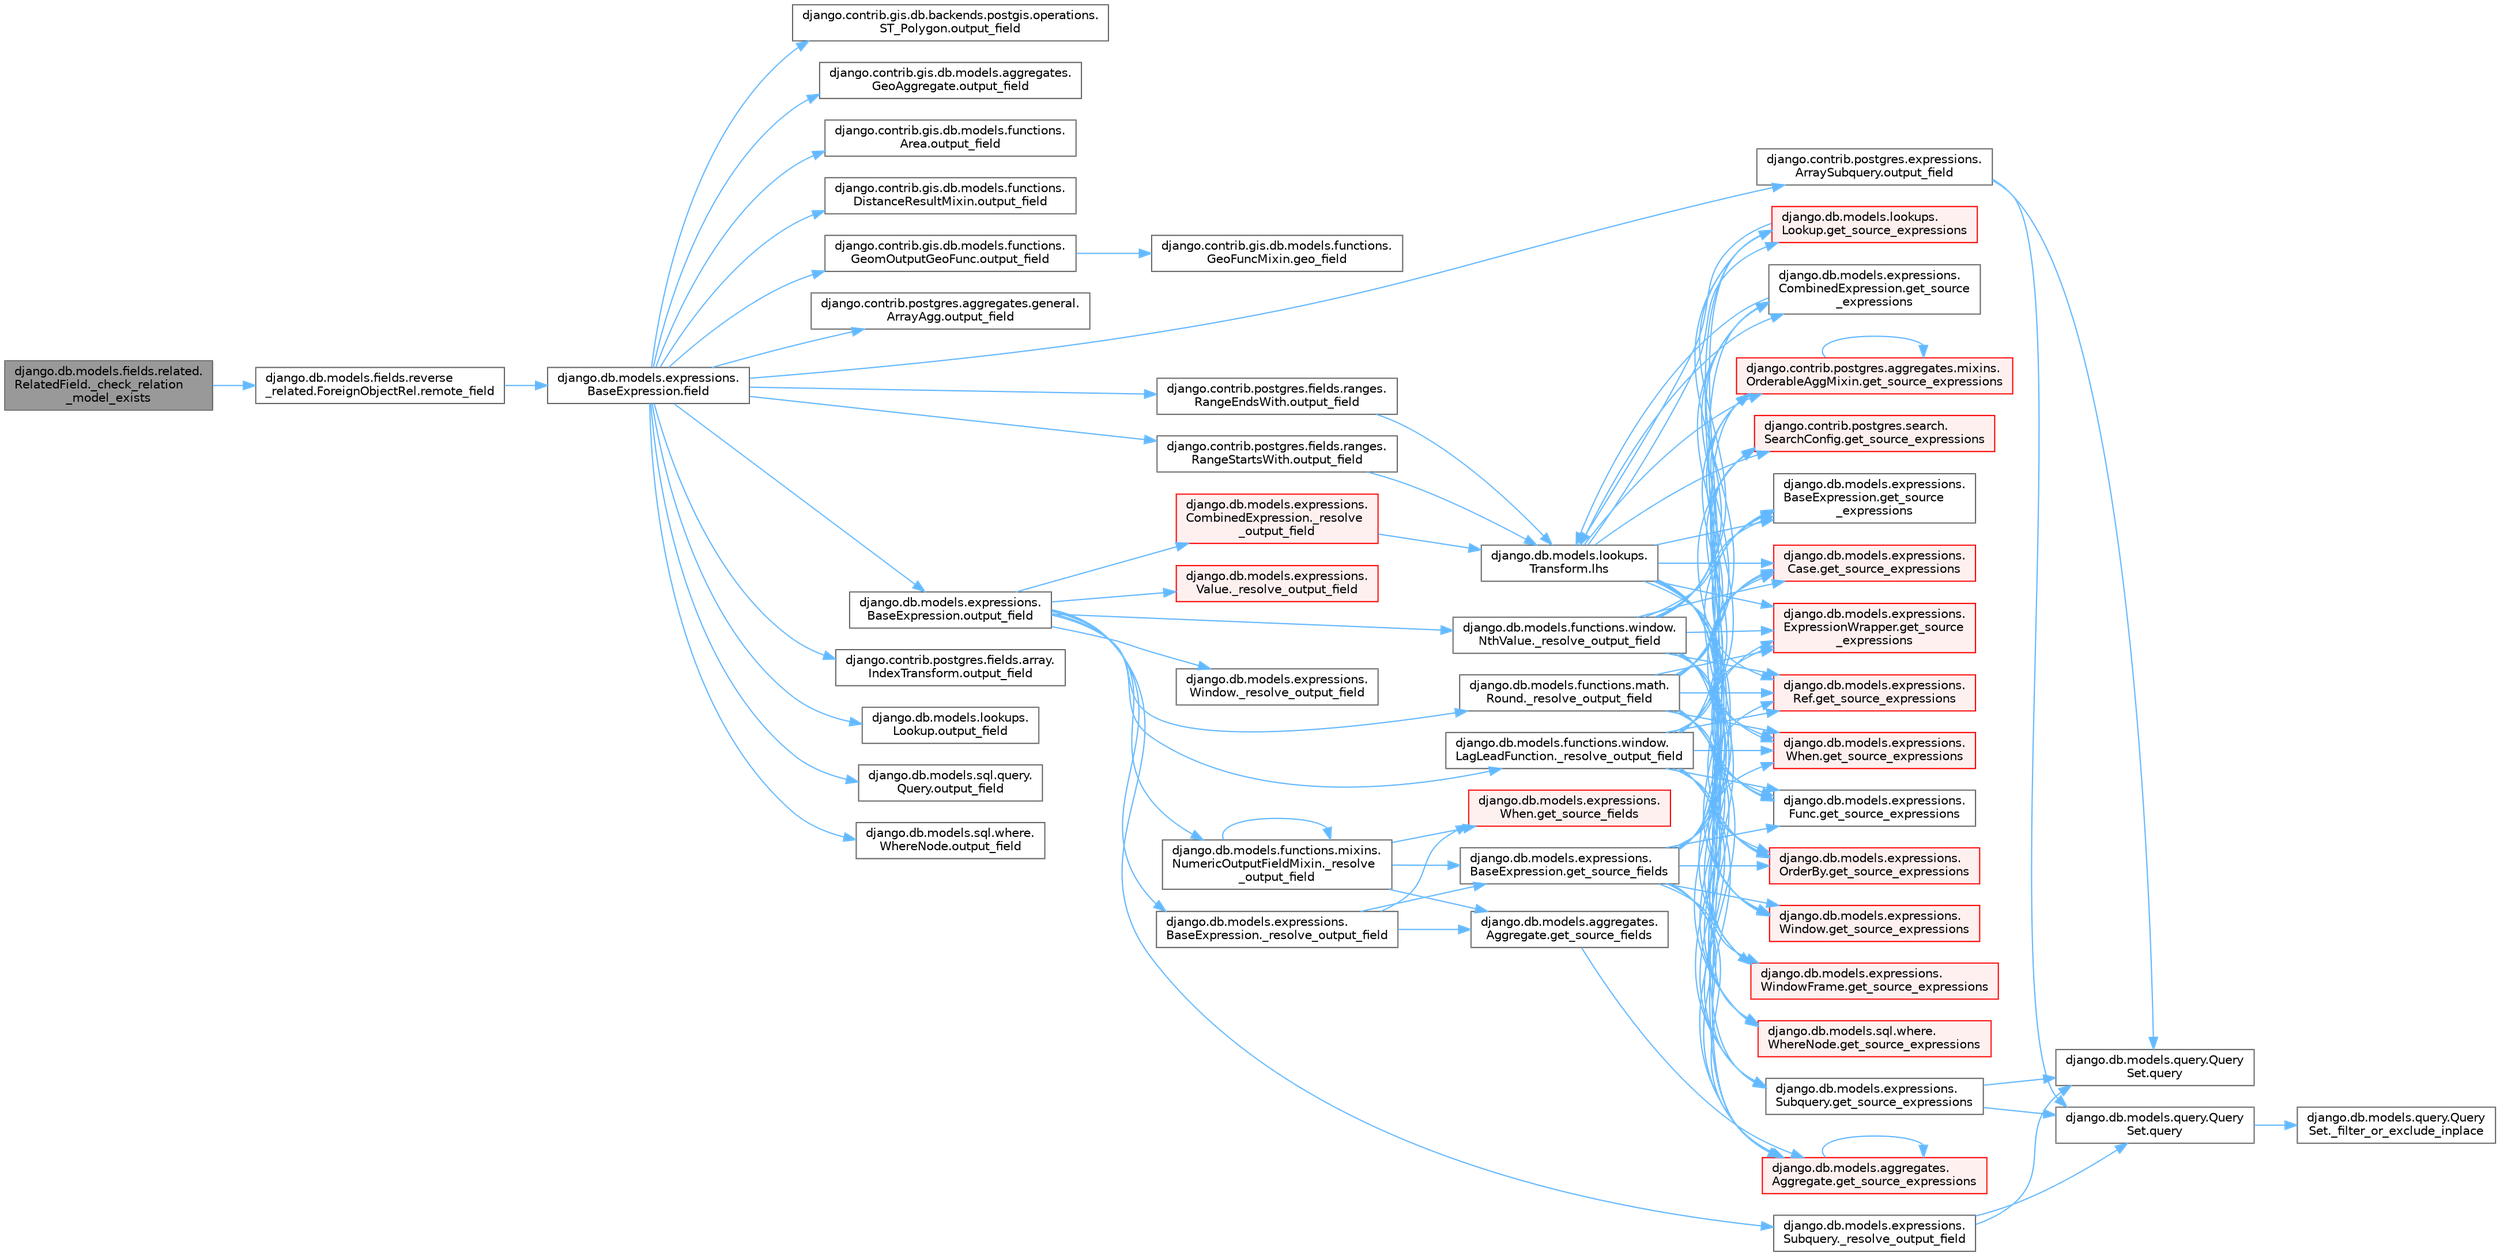 digraph "django.db.models.fields.related.RelatedField._check_relation_model_exists"
{
 // LATEX_PDF_SIZE
  bgcolor="transparent";
  edge [fontname=Helvetica,fontsize=10,labelfontname=Helvetica,labelfontsize=10];
  node [fontname=Helvetica,fontsize=10,shape=box,height=0.2,width=0.4];
  rankdir="LR";
  Node1 [id="Node000001",label="django.db.models.fields.related.\lRelatedField._check_relation\l_model_exists",height=0.2,width=0.4,color="gray40", fillcolor="grey60", style="filled", fontcolor="black",tooltip=" "];
  Node1 -> Node2 [id="edge1_Node000001_Node000002",color="steelblue1",style="solid",tooltip=" "];
  Node2 [id="Node000002",label="django.db.models.fields.reverse\l_related.ForeignObjectRel.remote_field",height=0.2,width=0.4,color="grey40", fillcolor="white", style="filled",URL="$classdjango_1_1db_1_1models_1_1fields_1_1reverse__related_1_1_foreign_object_rel.html#aa8a0852218a886d7e53aa643d36cb8b2",tooltip=" "];
  Node2 -> Node3 [id="edge2_Node000002_Node000003",color="steelblue1",style="solid",tooltip=" "];
  Node3 [id="Node000003",label="django.db.models.expressions.\lBaseExpression.field",height=0.2,width=0.4,color="grey40", fillcolor="white", style="filled",URL="$classdjango_1_1db_1_1models_1_1expressions_1_1_base_expression.html#a70aeb35391ada82c2e9f02b1c3ac150c",tooltip=" "];
  Node3 -> Node4 [id="edge3_Node000003_Node000004",color="steelblue1",style="solid",tooltip=" "];
  Node4 [id="Node000004",label="django.contrib.gis.db.backends.postgis.operations.\lST_Polygon.output_field",height=0.2,width=0.4,color="grey40", fillcolor="white", style="filled",URL="$classdjango_1_1contrib_1_1gis_1_1db_1_1backends_1_1postgis_1_1operations_1_1_s_t___polygon.html#a4427b1b0cb4e6df4fde6c045c562118a",tooltip=" "];
  Node3 -> Node5 [id="edge4_Node000003_Node000005",color="steelblue1",style="solid",tooltip=" "];
  Node5 [id="Node000005",label="django.contrib.gis.db.models.aggregates.\lGeoAggregate.output_field",height=0.2,width=0.4,color="grey40", fillcolor="white", style="filled",URL="$classdjango_1_1contrib_1_1gis_1_1db_1_1models_1_1aggregates_1_1_geo_aggregate.html#a1f680d71d32335c5854387fa09555108",tooltip=" "];
  Node3 -> Node6 [id="edge5_Node000003_Node000006",color="steelblue1",style="solid",tooltip=" "];
  Node6 [id="Node000006",label="django.contrib.gis.db.models.functions.\lArea.output_field",height=0.2,width=0.4,color="grey40", fillcolor="white", style="filled",URL="$classdjango_1_1contrib_1_1gis_1_1db_1_1models_1_1functions_1_1_area.html#a017724b08cd640b0e7e834e003cc103d",tooltip=" "];
  Node3 -> Node7 [id="edge6_Node000003_Node000007",color="steelblue1",style="solid",tooltip=" "];
  Node7 [id="Node000007",label="django.contrib.gis.db.models.functions.\lDistanceResultMixin.output_field",height=0.2,width=0.4,color="grey40", fillcolor="white", style="filled",URL="$classdjango_1_1contrib_1_1gis_1_1db_1_1models_1_1functions_1_1_distance_result_mixin.html#af219b5c12f89e181ada240244818e239",tooltip=" "];
  Node3 -> Node8 [id="edge7_Node000003_Node000008",color="steelblue1",style="solid",tooltip=" "];
  Node8 [id="Node000008",label="django.contrib.gis.db.models.functions.\lGeomOutputGeoFunc.output_field",height=0.2,width=0.4,color="grey40", fillcolor="white", style="filled",URL="$classdjango_1_1contrib_1_1gis_1_1db_1_1models_1_1functions_1_1_geom_output_geo_func.html#a55415993f9af0a2cbde3681557342482",tooltip=" "];
  Node8 -> Node9 [id="edge8_Node000008_Node000009",color="steelblue1",style="solid",tooltip=" "];
  Node9 [id="Node000009",label="django.contrib.gis.db.models.functions.\lGeoFuncMixin.geo_field",height=0.2,width=0.4,color="grey40", fillcolor="white", style="filled",URL="$classdjango_1_1contrib_1_1gis_1_1db_1_1models_1_1functions_1_1_geo_func_mixin.html#aae4bfeb201602d13218e58d1778b4c1b",tooltip=" "];
  Node3 -> Node10 [id="edge9_Node000003_Node000010",color="steelblue1",style="solid",tooltip=" "];
  Node10 [id="Node000010",label="django.contrib.postgres.aggregates.general.\lArrayAgg.output_field",height=0.2,width=0.4,color="grey40", fillcolor="white", style="filled",URL="$classdjango_1_1contrib_1_1postgres_1_1aggregates_1_1general_1_1_array_agg.html#a845ed6cbbb6d6fe470d9478934ade450",tooltip=" "];
  Node3 -> Node11 [id="edge10_Node000003_Node000011",color="steelblue1",style="solid",tooltip=" "];
  Node11 [id="Node000011",label="django.contrib.postgres.expressions.\lArraySubquery.output_field",height=0.2,width=0.4,color="grey40", fillcolor="white", style="filled",URL="$classdjango_1_1contrib_1_1postgres_1_1expressions_1_1_array_subquery.html#adfc4d450008ff7b23517e73cbd1ad172",tooltip=" "];
  Node11 -> Node12 [id="edge11_Node000011_Node000012",color="steelblue1",style="solid",tooltip=" "];
  Node12 [id="Node000012",label="django.db.models.query.Query\lSet.query",height=0.2,width=0.4,color="grey40", fillcolor="white", style="filled",URL="$classdjango_1_1db_1_1models_1_1query_1_1_query_set.html#a8028ed81b109acb162489dbd16604c83",tooltip=" "];
  Node12 -> Node13 [id="edge12_Node000012_Node000013",color="steelblue1",style="solid",tooltip=" "];
  Node13 [id="Node000013",label="django.db.models.query.Query\lSet._filter_or_exclude_inplace",height=0.2,width=0.4,color="grey40", fillcolor="white", style="filled",URL="$classdjango_1_1db_1_1models_1_1query_1_1_query_set.html#aabeb9102e4ff687eea5dc3a6d54a8a29",tooltip=" "];
  Node11 -> Node14 [id="edge13_Node000011_Node000014",color="steelblue1",style="solid",tooltip=" "];
  Node14 [id="Node000014",label="django.db.models.query.Query\lSet.query",height=0.2,width=0.4,color="grey40", fillcolor="white", style="filled",URL="$classdjango_1_1db_1_1models_1_1query_1_1_query_set.html#a0b0307a9b3f65303afb2c5783372d2c2",tooltip=" "];
  Node3 -> Node15 [id="edge14_Node000003_Node000015",color="steelblue1",style="solid",tooltip=" "];
  Node15 [id="Node000015",label="django.contrib.postgres.fields.array.\lIndexTransform.output_field",height=0.2,width=0.4,color="grey40", fillcolor="white", style="filled",URL="$classdjango_1_1contrib_1_1postgres_1_1fields_1_1array_1_1_index_transform.html#ae3ca901f64e761da8d9dff087275f9ef",tooltip=" "];
  Node3 -> Node16 [id="edge15_Node000003_Node000016",color="steelblue1",style="solid",tooltip=" "];
  Node16 [id="Node000016",label="django.contrib.postgres.fields.ranges.\lRangeEndsWith.output_field",height=0.2,width=0.4,color="grey40", fillcolor="white", style="filled",URL="$classdjango_1_1contrib_1_1postgres_1_1fields_1_1ranges_1_1_range_ends_with.html#ab81e75d2435974b6171ddb1cbce4ebd9",tooltip=" "];
  Node16 -> Node17 [id="edge16_Node000016_Node000017",color="steelblue1",style="solid",tooltip=" "];
  Node17 [id="Node000017",label="django.db.models.lookups.\lTransform.lhs",height=0.2,width=0.4,color="grey40", fillcolor="white", style="filled",URL="$classdjango_1_1db_1_1models_1_1lookups_1_1_transform.html#ac0ce01e192abd1a739a4c77fcc8a1bf9",tooltip=" "];
  Node17 -> Node18 [id="edge17_Node000017_Node000018",color="steelblue1",style="solid",tooltip=" "];
  Node18 [id="Node000018",label="django.contrib.postgres.aggregates.mixins.\lOrderableAggMixin.get_source_expressions",height=0.2,width=0.4,color="red", fillcolor="#FFF0F0", style="filled",URL="$classdjango_1_1contrib_1_1postgres_1_1aggregates_1_1mixins_1_1_orderable_agg_mixin.html#abed9d6bb5142aafc8b77ac03f9d7a989",tooltip=" "];
  Node18 -> Node18 [id="edge18_Node000018_Node000018",color="steelblue1",style="solid",tooltip=" "];
  Node17 -> Node32 [id="edge19_Node000017_Node000032",color="steelblue1",style="solid",tooltip=" "];
  Node32 [id="Node000032",label="django.contrib.postgres.search.\lSearchConfig.get_source_expressions",height=0.2,width=0.4,color="red", fillcolor="#FFF0F0", style="filled",URL="$classdjango_1_1contrib_1_1postgres_1_1search_1_1_search_config.html#a2c17d4dfedc6381528df8a0a1b3751bf",tooltip=" "];
  Node17 -> Node35 [id="edge20_Node000017_Node000035",color="steelblue1",style="solid",tooltip=" "];
  Node35 [id="Node000035",label="django.db.models.aggregates.\lAggregate.get_source_expressions",height=0.2,width=0.4,color="red", fillcolor="#FFF0F0", style="filled",URL="$classdjango_1_1db_1_1models_1_1aggregates_1_1_aggregate.html#a4a47839518c013f780a931e4bcf2d4f1",tooltip=" "];
  Node35 -> Node35 [id="edge21_Node000035_Node000035",color="steelblue1",style="solid",tooltip=" "];
  Node17 -> Node1415 [id="edge22_Node000017_Node001415",color="steelblue1",style="solid",tooltip=" "];
  Node1415 [id="Node001415",label="django.db.models.expressions.\lBaseExpression.get_source\l_expressions",height=0.2,width=0.4,color="grey40", fillcolor="white", style="filled",URL="$classdjango_1_1db_1_1models_1_1expressions_1_1_base_expression.html#a1a052b2bf91363cc1367dbffb2b47708",tooltip=" "];
  Node17 -> Node1416 [id="edge23_Node000017_Node001416",color="steelblue1",style="solid",tooltip=" "];
  Node1416 [id="Node001416",label="django.db.models.expressions.\lCase.get_source_expressions",height=0.2,width=0.4,color="red", fillcolor="#FFF0F0", style="filled",URL="$classdjango_1_1db_1_1models_1_1expressions_1_1_case.html#a342de2ff64d7b1a41e1a86d89dee51b4",tooltip=" "];
  Node17 -> Node1423 [id="edge24_Node000017_Node001423",color="steelblue1",style="solid",tooltip=" "];
  Node1423 [id="Node001423",label="django.db.models.expressions.\lCombinedExpression.get_source\l_expressions",height=0.2,width=0.4,color="grey40", fillcolor="white", style="filled",URL="$classdjango_1_1db_1_1models_1_1expressions_1_1_combined_expression.html#a310a894787d41c927558cb35b23d3a90",tooltip=" "];
  Node1423 -> Node17 [id="edge25_Node001423_Node000017",color="steelblue1",style="solid",tooltip=" "];
  Node17 -> Node1424 [id="edge26_Node000017_Node001424",color="steelblue1",style="solid",tooltip=" "];
  Node1424 [id="Node001424",label="django.db.models.expressions.\lExpressionWrapper.get_source\l_expressions",height=0.2,width=0.4,color="red", fillcolor="#FFF0F0", style="filled",URL="$classdjango_1_1db_1_1models_1_1expressions_1_1_expression_wrapper.html#abdd54fb24f108830588d86a69e619e8f",tooltip=" "];
  Node17 -> Node1428 [id="edge27_Node000017_Node001428",color="steelblue1",style="solid",tooltip=" "];
  Node1428 [id="Node001428",label="django.db.models.expressions.\lFunc.get_source_expressions",height=0.2,width=0.4,color="grey40", fillcolor="white", style="filled",URL="$classdjango_1_1db_1_1models_1_1expressions_1_1_func.html#a2edd81324f310981c50c4d7d6b02fc36",tooltip=" "];
  Node17 -> Node1429 [id="edge28_Node000017_Node001429",color="steelblue1",style="solid",tooltip=" "];
  Node1429 [id="Node001429",label="django.db.models.expressions.\lOrderBy.get_source_expressions",height=0.2,width=0.4,color="red", fillcolor="#FFF0F0", style="filled",URL="$classdjango_1_1db_1_1models_1_1expressions_1_1_order_by.html#aa0b698a72cab3662300d9849e2e0b2df",tooltip=" "];
  Node17 -> Node1430 [id="edge29_Node000017_Node001430",color="steelblue1",style="solid",tooltip=" "];
  Node1430 [id="Node001430",label="django.db.models.expressions.\lRef.get_source_expressions",height=0.2,width=0.4,color="red", fillcolor="#FFF0F0", style="filled",URL="$classdjango_1_1db_1_1models_1_1expressions_1_1_ref.html#a34966901a7ce794db70ff599b65fe2ce",tooltip=" "];
  Node17 -> Node1431 [id="edge30_Node000017_Node001431",color="steelblue1",style="solid",tooltip=" "];
  Node1431 [id="Node001431",label="django.db.models.expressions.\lSubquery.get_source_expressions",height=0.2,width=0.4,color="grey40", fillcolor="white", style="filled",URL="$classdjango_1_1db_1_1models_1_1expressions_1_1_subquery.html#a39b90b2b3d0ee3caf0b75571062f214e",tooltip=" "];
  Node1431 -> Node12 [id="edge31_Node001431_Node000012",color="steelblue1",style="solid",tooltip=" "];
  Node1431 -> Node14 [id="edge32_Node001431_Node000014",color="steelblue1",style="solid",tooltip=" "];
  Node17 -> Node1432 [id="edge33_Node000017_Node001432",color="steelblue1",style="solid",tooltip=" "];
  Node1432 [id="Node001432",label="django.db.models.expressions.\lWhen.get_source_expressions",height=0.2,width=0.4,color="red", fillcolor="#FFF0F0", style="filled",URL="$classdjango_1_1db_1_1models_1_1expressions_1_1_when.html#aed38e210fabf48478aed2ff00ccbdfbe",tooltip=" "];
  Node17 -> Node1433 [id="edge34_Node000017_Node001433",color="steelblue1",style="solid",tooltip=" "];
  Node1433 [id="Node001433",label="django.db.models.expressions.\lWindow.get_source_expressions",height=0.2,width=0.4,color="red", fillcolor="#FFF0F0", style="filled",URL="$classdjango_1_1db_1_1models_1_1expressions_1_1_window.html#a52d79e8fa282239e67f8d9cdc5112388",tooltip=" "];
  Node17 -> Node1434 [id="edge35_Node000017_Node001434",color="steelblue1",style="solid",tooltip=" "];
  Node1434 [id="Node001434",label="django.db.models.expressions.\lWindowFrame.get_source_expressions",height=0.2,width=0.4,color="red", fillcolor="#FFF0F0", style="filled",URL="$classdjango_1_1db_1_1models_1_1expressions_1_1_window_frame.html#a4b54c4c9b4c4a68308953d25703a2544",tooltip=" "];
  Node17 -> Node3430 [id="edge36_Node000017_Node003430",color="steelblue1",style="solid",tooltip=" "];
  Node3430 [id="Node003430",label="django.db.models.lookups.\lLookup.get_source_expressions",height=0.2,width=0.4,color="red", fillcolor="#FFF0F0", style="filled",URL="$classdjango_1_1db_1_1models_1_1lookups_1_1_lookup.html#ab733397a7e7276a69a7092430799a22a",tooltip=" "];
  Node3430 -> Node17 [id="edge37_Node003430_Node000017",color="steelblue1",style="solid",tooltip=" "];
  Node17 -> Node3432 [id="edge38_Node000017_Node003432",color="steelblue1",style="solid",tooltip=" "];
  Node3432 [id="Node003432",label="django.db.models.sql.where.\lWhereNode.get_source_expressions",height=0.2,width=0.4,color="red", fillcolor="#FFF0F0", style="filled",URL="$classdjango_1_1db_1_1models_1_1sql_1_1where_1_1_where_node.html#ae3155308ff1faf4914e3e7f0134f49d7",tooltip=" "];
  Node3 -> Node1410 [id="edge39_Node000003_Node001410",color="steelblue1",style="solid",tooltip=" "];
  Node1410 [id="Node001410",label="django.contrib.postgres.fields.ranges.\lRangeStartsWith.output_field",height=0.2,width=0.4,color="grey40", fillcolor="white", style="filled",URL="$classdjango_1_1contrib_1_1postgres_1_1fields_1_1ranges_1_1_range_starts_with.html#a4e864cbda43e695a0ae6b2c3b4ced157",tooltip=" "];
  Node1410 -> Node17 [id="edge40_Node001410_Node000017",color="steelblue1",style="solid",tooltip=" "];
  Node3 -> Node1411 [id="edge41_Node000003_Node001411",color="steelblue1",style="solid",tooltip=" "];
  Node1411 [id="Node001411",label="django.db.models.expressions.\lBaseExpression.output_field",height=0.2,width=0.4,color="grey40", fillcolor="white", style="filled",URL="$classdjango_1_1db_1_1models_1_1expressions_1_1_base_expression.html#a7f0982cb1de5cdeaa7f043c3ae611a6d",tooltip=" "];
  Node1411 -> Node1412 [id="edge42_Node001411_Node001412",color="steelblue1",style="solid",tooltip=" "];
  Node1412 [id="Node001412",label="django.db.models.expressions.\lBaseExpression._resolve_output_field",height=0.2,width=0.4,color="grey40", fillcolor="white", style="filled",URL="$classdjango_1_1db_1_1models_1_1expressions_1_1_base_expression.html#a4d77b67d8a2c12f240cfa67a218742d9",tooltip=" "];
  Node1412 -> Node1413 [id="edge43_Node001412_Node001413",color="steelblue1",style="solid",tooltip=" "];
  Node1413 [id="Node001413",label="django.db.models.aggregates.\lAggregate.get_source_fields",height=0.2,width=0.4,color="grey40", fillcolor="white", style="filled",URL="$classdjango_1_1db_1_1models_1_1aggregates_1_1_aggregate.html#af73c40e545aeb53760d4f8ab45795ce7",tooltip=" "];
  Node1413 -> Node35 [id="edge44_Node001413_Node000035",color="steelblue1",style="solid",tooltip=" "];
  Node1412 -> Node1414 [id="edge45_Node001412_Node001414",color="steelblue1",style="solid",tooltip=" "];
  Node1414 [id="Node001414",label="django.db.models.expressions.\lBaseExpression.get_source_fields",height=0.2,width=0.4,color="grey40", fillcolor="white", style="filled",URL="$classdjango_1_1db_1_1models_1_1expressions_1_1_base_expression.html#a12ff1384ded4ceeeb39de09b54a827aa",tooltip=" "];
  Node1414 -> Node18 [id="edge46_Node001414_Node000018",color="steelblue1",style="solid",tooltip=" "];
  Node1414 -> Node32 [id="edge47_Node001414_Node000032",color="steelblue1",style="solid",tooltip=" "];
  Node1414 -> Node35 [id="edge48_Node001414_Node000035",color="steelblue1",style="solid",tooltip=" "];
  Node1414 -> Node1415 [id="edge49_Node001414_Node001415",color="steelblue1",style="solid",tooltip=" "];
  Node1414 -> Node1416 [id="edge50_Node001414_Node001416",color="steelblue1",style="solid",tooltip=" "];
  Node1414 -> Node1423 [id="edge51_Node001414_Node001423",color="steelblue1",style="solid",tooltip=" "];
  Node1414 -> Node1424 [id="edge52_Node001414_Node001424",color="steelblue1",style="solid",tooltip=" "];
  Node1414 -> Node1428 [id="edge53_Node001414_Node001428",color="steelblue1",style="solid",tooltip=" "];
  Node1414 -> Node1429 [id="edge54_Node001414_Node001429",color="steelblue1",style="solid",tooltip=" "];
  Node1414 -> Node1430 [id="edge55_Node001414_Node001430",color="steelblue1",style="solid",tooltip=" "];
  Node1414 -> Node1431 [id="edge56_Node001414_Node001431",color="steelblue1",style="solid",tooltip=" "];
  Node1414 -> Node1432 [id="edge57_Node001414_Node001432",color="steelblue1",style="solid",tooltip=" "];
  Node1414 -> Node1433 [id="edge58_Node001414_Node001433",color="steelblue1",style="solid",tooltip=" "];
  Node1414 -> Node1434 [id="edge59_Node001414_Node001434",color="steelblue1",style="solid",tooltip=" "];
  Node1414 -> Node3430 [id="edge60_Node001414_Node003430",color="steelblue1",style="solid",tooltip=" "];
  Node1414 -> Node3432 [id="edge61_Node001414_Node003432",color="steelblue1",style="solid",tooltip=" "];
  Node1412 -> Node3771 [id="edge62_Node001412_Node003771",color="steelblue1",style="solid",tooltip=" "];
  Node3771 [id="Node003771",label="django.db.models.expressions.\lWhen.get_source_fields",height=0.2,width=0.4,color="red", fillcolor="#FFF0F0", style="filled",URL="$classdjango_1_1db_1_1models_1_1expressions_1_1_when.html#a93cd7faaf5353bb517a72f98cd9b0fb4",tooltip=" "];
  Node1411 -> Node3772 [id="edge63_Node001411_Node003772",color="steelblue1",style="solid",tooltip=" "];
  Node3772 [id="Node003772",label="django.db.models.expressions.\lCombinedExpression._resolve\l_output_field",height=0.2,width=0.4,color="red", fillcolor="#FFF0F0", style="filled",URL="$classdjango_1_1db_1_1models_1_1expressions_1_1_combined_expression.html#ad5c6df54cfa479187073e305a8cbae20",tooltip=" "];
  Node3772 -> Node17 [id="edge64_Node003772_Node000017",color="steelblue1",style="solid",tooltip=" "];
  Node1411 -> Node3774 [id="edge65_Node001411_Node003774",color="steelblue1",style="solid",tooltip=" "];
  Node3774 [id="Node003774",label="django.db.models.expressions.\lSubquery._resolve_output_field",height=0.2,width=0.4,color="grey40", fillcolor="white", style="filled",URL="$classdjango_1_1db_1_1models_1_1expressions_1_1_subquery.html#a1e6f5dc8cd3e49d208c9b8770607552d",tooltip=" "];
  Node3774 -> Node12 [id="edge66_Node003774_Node000012",color="steelblue1",style="solid",tooltip=" "];
  Node3774 -> Node14 [id="edge67_Node003774_Node000014",color="steelblue1",style="solid",tooltip=" "];
  Node1411 -> Node3775 [id="edge68_Node001411_Node003775",color="steelblue1",style="solid",tooltip=" "];
  Node3775 [id="Node003775",label="django.db.models.expressions.\lValue._resolve_output_field",height=0.2,width=0.4,color="red", fillcolor="#FFF0F0", style="filled",URL="$classdjango_1_1db_1_1models_1_1expressions_1_1_value.html#af1af121c7b76f0e7325f3276049675dd",tooltip=" "];
  Node1411 -> Node3776 [id="edge69_Node001411_Node003776",color="steelblue1",style="solid",tooltip=" "];
  Node3776 [id="Node003776",label="django.db.models.expressions.\lWindow._resolve_output_field",height=0.2,width=0.4,color="grey40", fillcolor="white", style="filled",URL="$classdjango_1_1db_1_1models_1_1expressions_1_1_window.html#a165cffc4e962ae979c8c6bf5f1ed30bd",tooltip=" "];
  Node1411 -> Node3777 [id="edge70_Node001411_Node003777",color="steelblue1",style="solid",tooltip=" "];
  Node3777 [id="Node003777",label="django.db.models.functions.math.\lRound._resolve_output_field",height=0.2,width=0.4,color="grey40", fillcolor="white", style="filled",URL="$classdjango_1_1db_1_1models_1_1functions_1_1math_1_1_round.html#aa7b9332c35bc83a0f7055177fb9304e3",tooltip=" "];
  Node3777 -> Node18 [id="edge71_Node003777_Node000018",color="steelblue1",style="solid",tooltip=" "];
  Node3777 -> Node32 [id="edge72_Node003777_Node000032",color="steelblue1",style="solid",tooltip=" "];
  Node3777 -> Node35 [id="edge73_Node003777_Node000035",color="steelblue1",style="solid",tooltip=" "];
  Node3777 -> Node1415 [id="edge74_Node003777_Node001415",color="steelblue1",style="solid",tooltip=" "];
  Node3777 -> Node1416 [id="edge75_Node003777_Node001416",color="steelblue1",style="solid",tooltip=" "];
  Node3777 -> Node1423 [id="edge76_Node003777_Node001423",color="steelblue1",style="solid",tooltip=" "];
  Node3777 -> Node1424 [id="edge77_Node003777_Node001424",color="steelblue1",style="solid",tooltip=" "];
  Node3777 -> Node1428 [id="edge78_Node003777_Node001428",color="steelblue1",style="solid",tooltip=" "];
  Node3777 -> Node1429 [id="edge79_Node003777_Node001429",color="steelblue1",style="solid",tooltip=" "];
  Node3777 -> Node1430 [id="edge80_Node003777_Node001430",color="steelblue1",style="solid",tooltip=" "];
  Node3777 -> Node1431 [id="edge81_Node003777_Node001431",color="steelblue1",style="solid",tooltip=" "];
  Node3777 -> Node1432 [id="edge82_Node003777_Node001432",color="steelblue1",style="solid",tooltip=" "];
  Node3777 -> Node1433 [id="edge83_Node003777_Node001433",color="steelblue1",style="solid",tooltip=" "];
  Node3777 -> Node1434 [id="edge84_Node003777_Node001434",color="steelblue1",style="solid",tooltip=" "];
  Node3777 -> Node3430 [id="edge85_Node003777_Node003430",color="steelblue1",style="solid",tooltip=" "];
  Node3777 -> Node3432 [id="edge86_Node003777_Node003432",color="steelblue1",style="solid",tooltip=" "];
  Node1411 -> Node3778 [id="edge87_Node001411_Node003778",color="steelblue1",style="solid",tooltip=" "];
  Node3778 [id="Node003778",label="django.db.models.functions.mixins.\lNumericOutputFieldMixin._resolve\l_output_field",height=0.2,width=0.4,color="grey40", fillcolor="white", style="filled",URL="$classdjango_1_1db_1_1models_1_1functions_1_1mixins_1_1_numeric_output_field_mixin.html#ada10dc529cfe036597471f6439dfb0c5",tooltip=" "];
  Node3778 -> Node3778 [id="edge88_Node003778_Node003778",color="steelblue1",style="solid",tooltip=" "];
  Node3778 -> Node1413 [id="edge89_Node003778_Node001413",color="steelblue1",style="solid",tooltip=" "];
  Node3778 -> Node1414 [id="edge90_Node003778_Node001414",color="steelblue1",style="solid",tooltip=" "];
  Node3778 -> Node3771 [id="edge91_Node003778_Node003771",color="steelblue1",style="solid",tooltip=" "];
  Node1411 -> Node3779 [id="edge92_Node001411_Node003779",color="steelblue1",style="solid",tooltip=" "];
  Node3779 [id="Node003779",label="django.db.models.functions.window.\lLagLeadFunction._resolve_output_field",height=0.2,width=0.4,color="grey40", fillcolor="white", style="filled",URL="$classdjango_1_1db_1_1models_1_1functions_1_1window_1_1_lag_lead_function.html#ad9fef4f0de0bae4168483d83bf154eb5",tooltip=" "];
  Node3779 -> Node18 [id="edge93_Node003779_Node000018",color="steelblue1",style="solid",tooltip=" "];
  Node3779 -> Node32 [id="edge94_Node003779_Node000032",color="steelblue1",style="solid",tooltip=" "];
  Node3779 -> Node35 [id="edge95_Node003779_Node000035",color="steelblue1",style="solid",tooltip=" "];
  Node3779 -> Node1415 [id="edge96_Node003779_Node001415",color="steelblue1",style="solid",tooltip=" "];
  Node3779 -> Node1416 [id="edge97_Node003779_Node001416",color="steelblue1",style="solid",tooltip=" "];
  Node3779 -> Node1423 [id="edge98_Node003779_Node001423",color="steelblue1",style="solid",tooltip=" "];
  Node3779 -> Node1424 [id="edge99_Node003779_Node001424",color="steelblue1",style="solid",tooltip=" "];
  Node3779 -> Node1428 [id="edge100_Node003779_Node001428",color="steelblue1",style="solid",tooltip=" "];
  Node3779 -> Node1429 [id="edge101_Node003779_Node001429",color="steelblue1",style="solid",tooltip=" "];
  Node3779 -> Node1430 [id="edge102_Node003779_Node001430",color="steelblue1",style="solid",tooltip=" "];
  Node3779 -> Node1431 [id="edge103_Node003779_Node001431",color="steelblue1",style="solid",tooltip=" "];
  Node3779 -> Node1432 [id="edge104_Node003779_Node001432",color="steelblue1",style="solid",tooltip=" "];
  Node3779 -> Node1433 [id="edge105_Node003779_Node001433",color="steelblue1",style="solid",tooltip=" "];
  Node3779 -> Node1434 [id="edge106_Node003779_Node001434",color="steelblue1",style="solid",tooltip=" "];
  Node3779 -> Node3430 [id="edge107_Node003779_Node003430",color="steelblue1",style="solid",tooltip=" "];
  Node3779 -> Node3432 [id="edge108_Node003779_Node003432",color="steelblue1",style="solid",tooltip=" "];
  Node1411 -> Node3780 [id="edge109_Node001411_Node003780",color="steelblue1",style="solid",tooltip=" "];
  Node3780 [id="Node003780",label="django.db.models.functions.window.\lNthValue._resolve_output_field",height=0.2,width=0.4,color="grey40", fillcolor="white", style="filled",URL="$classdjango_1_1db_1_1models_1_1functions_1_1window_1_1_nth_value.html#a01f5c13b954177f7f499ab3a354aa38a",tooltip=" "];
  Node3780 -> Node18 [id="edge110_Node003780_Node000018",color="steelblue1",style="solid",tooltip=" "];
  Node3780 -> Node32 [id="edge111_Node003780_Node000032",color="steelblue1",style="solid",tooltip=" "];
  Node3780 -> Node35 [id="edge112_Node003780_Node000035",color="steelblue1",style="solid",tooltip=" "];
  Node3780 -> Node1415 [id="edge113_Node003780_Node001415",color="steelblue1",style="solid",tooltip=" "];
  Node3780 -> Node1416 [id="edge114_Node003780_Node001416",color="steelblue1",style="solid",tooltip=" "];
  Node3780 -> Node1423 [id="edge115_Node003780_Node001423",color="steelblue1",style="solid",tooltip=" "];
  Node3780 -> Node1424 [id="edge116_Node003780_Node001424",color="steelblue1",style="solid",tooltip=" "];
  Node3780 -> Node1428 [id="edge117_Node003780_Node001428",color="steelblue1",style="solid",tooltip=" "];
  Node3780 -> Node1429 [id="edge118_Node003780_Node001429",color="steelblue1",style="solid",tooltip=" "];
  Node3780 -> Node1430 [id="edge119_Node003780_Node001430",color="steelblue1",style="solid",tooltip=" "];
  Node3780 -> Node1431 [id="edge120_Node003780_Node001431",color="steelblue1",style="solid",tooltip=" "];
  Node3780 -> Node1432 [id="edge121_Node003780_Node001432",color="steelblue1",style="solid",tooltip=" "];
  Node3780 -> Node1433 [id="edge122_Node003780_Node001433",color="steelblue1",style="solid",tooltip=" "];
  Node3780 -> Node1434 [id="edge123_Node003780_Node001434",color="steelblue1",style="solid",tooltip=" "];
  Node3780 -> Node3430 [id="edge124_Node003780_Node003430",color="steelblue1",style="solid",tooltip=" "];
  Node3780 -> Node3432 [id="edge125_Node003780_Node003432",color="steelblue1",style="solid",tooltip=" "];
  Node3 -> Node1560 [id="edge126_Node000003_Node001560",color="steelblue1",style="solid",tooltip=" "];
  Node1560 [id="Node001560",label="django.db.models.lookups.\lLookup.output_field",height=0.2,width=0.4,color="grey40", fillcolor="white", style="filled",URL="$classdjango_1_1db_1_1models_1_1lookups_1_1_lookup.html#ac5f7b4f3c6722942ef415a8f83b98745",tooltip=" "];
  Node3 -> Node1561 [id="edge127_Node000003_Node001561",color="steelblue1",style="solid",tooltip=" "];
  Node1561 [id="Node001561",label="django.db.models.sql.query.\lQuery.output_field",height=0.2,width=0.4,color="grey40", fillcolor="white", style="filled",URL="$classdjango_1_1db_1_1models_1_1sql_1_1query_1_1_query.html#a53ec5a7472740d502ccbe1a6e526aa26",tooltip=" "];
  Node3 -> Node1562 [id="edge128_Node000003_Node001562",color="steelblue1",style="solid",tooltip=" "];
  Node1562 [id="Node001562",label="django.db.models.sql.where.\lWhereNode.output_field",height=0.2,width=0.4,color="grey40", fillcolor="white", style="filled",URL="$classdjango_1_1db_1_1models_1_1sql_1_1where_1_1_where_node.html#ac9648ee33da9c2746f6ca859befdf6b2",tooltip=" "];
}

